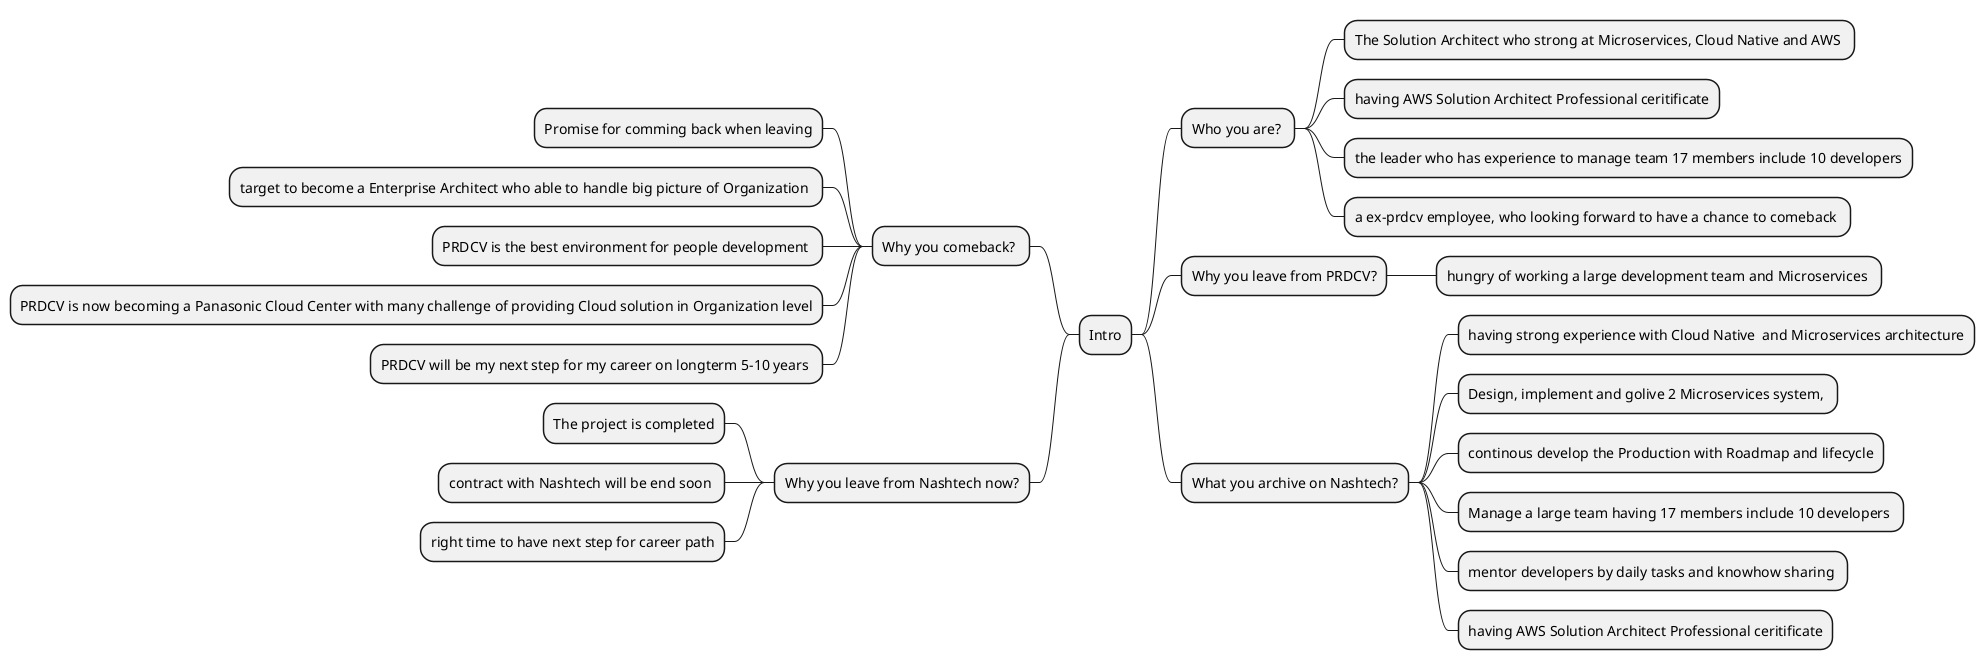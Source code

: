 @startmindmap

+ Intro
++ Who you are? 
+++ The Solution Architect who strong at Microservices, Cloud Native and AWS 
+++ having AWS Solution Architect Professional ceritificate
+++ the leader who has experience to manage team 17 members include 10 developers
+++ a ex-prdcv employee, who looking forward to have a chance to comeback 
++ Why you leave from PRDCV?
+++ hungry of working a large development team and Microservices 
++ What you archive on Nashtech?
+++ having strong experience with Cloud Native  and Microservices architecture
+++ Design, implement and golive 2 Microservices system, 
+++ continous develop the Production with Roadmap and lifecycle
+++ Manage a large team having 17 members include 10 developers 
+++ mentor developers by daily tasks and knowhow sharing 
+++ having AWS Solution Architect Professional ceritificate
-- Why you comeback? 
--- Promise for comming back when leaving
--- target to become a Enterprise Architect who able to handle big picture of Organization 
--- PRDCV is the best environment for people development 
--- PRDCV is now becoming a Panasonic Cloud Center with many challenge of providing Cloud solution in Organization level
--- PRDCV will be my next step for my career on longterm 5-10 years 
-- Why you leave from Nashtech now?
--- The project is completed
--- contract with Nashtech will be end soon 
--- right time to have next step for career path

@endmindmap 